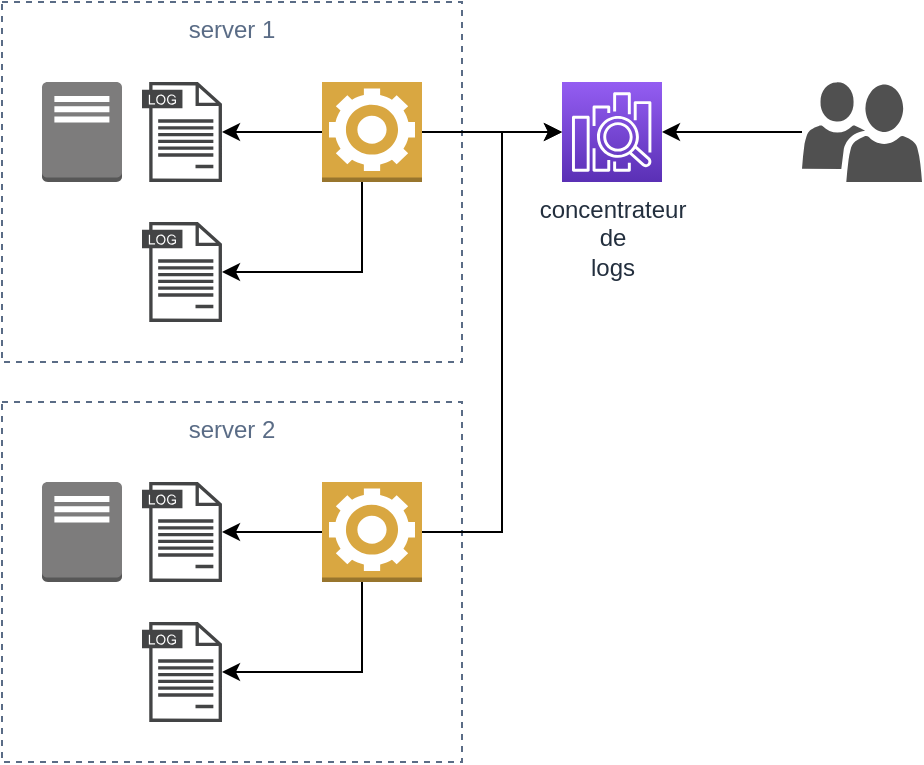 <mxfile version="12.6.5" type="device" pages="2"><diagram id="ccw_6uiwa0TcYFpVubD9" name="elk"><mxGraphModel dx="775" dy="444" grid="1" gridSize="10" guides="1" tooltips="1" connect="1" arrows="1" fold="1" page="1" pageScale="1" pageWidth="850" pageHeight="1100" math="0" shadow="0"><root><mxCell id="0"/><mxCell id="1" parent="0"/><mxCell id="3AIFg6YC33Pr3flEB5pM-5" value="server 1" style="fillColor=none;strokeColor=#5A6C86;dashed=1;verticalAlign=top;fontStyle=0;fontColor=#5A6C86;" vertex="1" parent="1"><mxGeometry x="40" y="80" width="230" height="180" as="geometry"/></mxCell><mxCell id="3AIFg6YC33Pr3flEB5pM-2" value="" style="pointerEvents=1;shadow=0;dashed=0;html=1;strokeColor=none;fillColor=#434445;aspect=fixed;labelPosition=center;verticalLabelPosition=bottom;verticalAlign=top;align=center;outlineConnect=0;shape=mxgraph.vvd.log_files;" vertex="1" parent="1"><mxGeometry x="110" y="120" width="40" height="50" as="geometry"/></mxCell><mxCell id="3AIFg6YC33Pr3flEB5pM-3" value="" style="outlineConnect=0;dashed=0;verticalLabelPosition=bottom;verticalAlign=top;align=center;html=1;shape=mxgraph.aws3.traditional_server;fillColor=#7D7C7C;gradientColor=none;" vertex="1" parent="1"><mxGeometry x="60" y="120" width="40" height="50" as="geometry"/></mxCell><mxCell id="3AIFg6YC33Pr3flEB5pM-7" value="" style="pointerEvents=1;shadow=0;dashed=0;html=1;strokeColor=none;fillColor=#434445;aspect=fixed;labelPosition=center;verticalLabelPosition=bottom;verticalAlign=top;align=center;outlineConnect=0;shape=mxgraph.vvd.log_files;" vertex="1" parent="1"><mxGeometry x="110" y="190" width="40" height="50" as="geometry"/></mxCell><mxCell id="3AIFg6YC33Pr3flEB5pM-8" value="concentrateur&lt;br&gt;de&lt;br&gt;logs" style="outlineConnect=0;fontColor=#232F3E;gradientColor=#945DF2;gradientDirection=north;fillColor=#5A30B5;strokeColor=#ffffff;dashed=0;verticalLabelPosition=bottom;verticalAlign=top;align=center;html=1;fontSize=12;fontStyle=0;aspect=fixed;shape=mxgraph.aws4.resourceIcon;resIcon=mxgraph.aws4.elasticsearch_service;" vertex="1" parent="1"><mxGeometry x="320" y="120" width="50" height="50" as="geometry"/></mxCell><mxCell id="3AIFg6YC33Pr3flEB5pM-10" style="edgeStyle=orthogonalEdgeStyle;rounded=0;orthogonalLoop=1;jettySize=auto;html=1;" edge="1" parent="1" source="3AIFg6YC33Pr3flEB5pM-9" target="3AIFg6YC33Pr3flEB5pM-2"><mxGeometry relative="1" as="geometry"/></mxCell><mxCell id="3AIFg6YC33Pr3flEB5pM-11" style="edgeStyle=orthogonalEdgeStyle;rounded=0;orthogonalLoop=1;jettySize=auto;html=1;" edge="1" parent="1" source="3AIFg6YC33Pr3flEB5pM-9" target="3AIFg6YC33Pr3flEB5pM-7"><mxGeometry relative="1" as="geometry"><Array as="points"><mxPoint x="220" y="215"/></Array></mxGeometry></mxCell><mxCell id="3AIFg6YC33Pr3flEB5pM-12" style="edgeStyle=orthogonalEdgeStyle;rounded=0;orthogonalLoop=1;jettySize=auto;html=1;" edge="1" parent="1" source="3AIFg6YC33Pr3flEB5pM-9" target="3AIFg6YC33Pr3flEB5pM-8"><mxGeometry relative="1" as="geometry"/></mxCell><mxCell id="3AIFg6YC33Pr3flEB5pM-9" value="" style="outlineConnect=0;dashed=0;verticalLabelPosition=bottom;verticalAlign=top;align=center;html=1;shape=mxgraph.aws3.worker;fillColor=#D9A741;gradientColor=none;" vertex="1" parent="1"><mxGeometry x="200" y="120" width="50" height="50" as="geometry"/></mxCell><mxCell id="3AIFg6YC33Pr3flEB5pM-18" style="edgeStyle=orthogonalEdgeStyle;rounded=0;orthogonalLoop=1;jettySize=auto;html=1;" edge="1" parent="1" source="3AIFg6YC33Pr3flEB5pM-17" target="3AIFg6YC33Pr3flEB5pM-8"><mxGeometry relative="1" as="geometry"/></mxCell><mxCell id="3AIFg6YC33Pr3flEB5pM-17" value="" style="pointerEvents=1;shadow=0;dashed=0;html=1;strokeColor=none;labelPosition=center;verticalLabelPosition=bottom;verticalAlign=top;align=center;fillColor=#505050;shape=mxgraph.mscae.intune.user_group" vertex="1" parent="1"><mxGeometry x="440" y="120" width="60" height="50" as="geometry"/></mxCell><mxCell id="3AIFg6YC33Pr3flEB5pM-19" value="server 2" style="fillColor=none;strokeColor=#5A6C86;dashed=1;verticalAlign=top;fontStyle=0;fontColor=#5A6C86;" vertex="1" parent="1"><mxGeometry x="40" y="280" width="230" height="180" as="geometry"/></mxCell><mxCell id="3AIFg6YC33Pr3flEB5pM-20" value="" style="pointerEvents=1;shadow=0;dashed=0;html=1;strokeColor=none;fillColor=#434445;aspect=fixed;labelPosition=center;verticalLabelPosition=bottom;verticalAlign=top;align=center;outlineConnect=0;shape=mxgraph.vvd.log_files;" vertex="1" parent="1"><mxGeometry x="110" y="320" width="40" height="50" as="geometry"/></mxCell><mxCell id="3AIFg6YC33Pr3flEB5pM-21" value="" style="outlineConnect=0;dashed=0;verticalLabelPosition=bottom;verticalAlign=top;align=center;html=1;shape=mxgraph.aws3.traditional_server;fillColor=#7D7C7C;gradientColor=none;" vertex="1" parent="1"><mxGeometry x="60" y="320" width="40" height="50" as="geometry"/></mxCell><mxCell id="3AIFg6YC33Pr3flEB5pM-22" value="" style="pointerEvents=1;shadow=0;dashed=0;html=1;strokeColor=none;fillColor=#434445;aspect=fixed;labelPosition=center;verticalLabelPosition=bottom;verticalAlign=top;align=center;outlineConnect=0;shape=mxgraph.vvd.log_files;" vertex="1" parent="1"><mxGeometry x="110" y="390" width="40" height="50" as="geometry"/></mxCell><mxCell id="3AIFg6YC33Pr3flEB5pM-23" style="edgeStyle=orthogonalEdgeStyle;rounded=0;orthogonalLoop=1;jettySize=auto;html=1;" edge="1" parent="1" source="3AIFg6YC33Pr3flEB5pM-25" target="3AIFg6YC33Pr3flEB5pM-20"><mxGeometry relative="1" as="geometry"/></mxCell><mxCell id="3AIFg6YC33Pr3flEB5pM-24" style="edgeStyle=orthogonalEdgeStyle;rounded=0;orthogonalLoop=1;jettySize=auto;html=1;" edge="1" parent="1" source="3AIFg6YC33Pr3flEB5pM-25" target="3AIFg6YC33Pr3flEB5pM-22"><mxGeometry relative="1" as="geometry"><Array as="points"><mxPoint x="220" y="415"/></Array></mxGeometry></mxCell><mxCell id="3AIFg6YC33Pr3flEB5pM-26" style="edgeStyle=orthogonalEdgeStyle;rounded=0;orthogonalLoop=1;jettySize=auto;html=1;" edge="1" parent="1" source="3AIFg6YC33Pr3flEB5pM-25" target="3AIFg6YC33Pr3flEB5pM-8"><mxGeometry relative="1" as="geometry"><Array as="points"><mxPoint x="290" y="345"/><mxPoint x="290" y="145"/></Array></mxGeometry></mxCell><mxCell id="3AIFg6YC33Pr3flEB5pM-25" value="" style="outlineConnect=0;dashed=0;verticalLabelPosition=bottom;verticalAlign=top;align=center;html=1;shape=mxgraph.aws3.worker;fillColor=#D9A741;gradientColor=none;" vertex="1" parent="1"><mxGeometry x="200" y="320" width="50" height="50" as="geometry"/></mxCell></root></mxGraphModel></diagram><diagram id="bL8FhdlCwTQHA1C7OWGw" name="prometheus"><mxGraphModel dx="1550" dy="888" grid="1" gridSize="10" guides="1" tooltips="1" connect="1" arrows="1" fold="1" page="1" pageScale="1" pageWidth="850" pageHeight="1100" math="0" shadow="0"><root><mxCell id="qqz8AgouBlbCdwgyz_U8-0"/><mxCell id="qqz8AgouBlbCdwgyz_U8-1" parent="qqz8AgouBlbCdwgyz_U8-0"/><mxCell id="Iw0FdYkbkN6y82CtOXMa-0" value="server 1" style="fillColor=none;strokeColor=#5A6C86;dashed=1;verticalAlign=top;fontStyle=0;fontColor=#5A6C86;" vertex="1" parent="qqz8AgouBlbCdwgyz_U8-1"><mxGeometry x="40" y="80" width="230" height="190" as="geometry"/></mxCell><mxCell id="Iw0FdYkbkN6y82CtOXMa-2" value="" style="outlineConnect=0;dashed=0;verticalLabelPosition=bottom;verticalAlign=top;align=center;html=1;shape=mxgraph.aws3.traditional_server;fillColor=#7D7C7C;gradientColor=none;" vertex="1" parent="qqz8AgouBlbCdwgyz_U8-1"><mxGeometry x="60" y="120" width="40" height="50" as="geometry"/></mxCell><mxCell id="Iw0FdYkbkN6y82CtOXMa-4" value="concentrateur&lt;br&gt;de&lt;br&gt;métriques" style="outlineConnect=0;fontColor=#232F3E;gradientColor=#945DF2;gradientDirection=north;fillColor=#5A30B5;strokeColor=#ffffff;dashed=0;verticalLabelPosition=bottom;verticalAlign=top;align=center;html=1;fontSize=12;fontStyle=0;aspect=fixed;shape=mxgraph.aws4.resourceIcon;resIcon=mxgraph.aws4.elasticsearch_service;" vertex="1" parent="qqz8AgouBlbCdwgyz_U8-1"><mxGeometry x="320" y="120" width="50" height="50" as="geometry"/></mxCell><mxCell id="Iw0FdYkbkN6y82CtOXMa-5" style="edgeStyle=orthogonalEdgeStyle;rounded=0;orthogonalLoop=1;jettySize=auto;html=1;" edge="1" parent="qqz8AgouBlbCdwgyz_U8-1" source="Iw0FdYkbkN6y82CtOXMa-8" target="Iw0FdYkbkN6y82CtOXMa-19"><mxGeometry relative="1" as="geometry"><mxPoint x="150" y="145" as="targetPoint"/></mxGeometry></mxCell><mxCell id="Iw0FdYkbkN6y82CtOXMa-6" style="edgeStyle=orthogonalEdgeStyle;rounded=0;orthogonalLoop=1;jettySize=auto;html=1;" edge="1" parent="qqz8AgouBlbCdwgyz_U8-1" source="Iw0FdYkbkN6y82CtOXMa-8" target="Iw0FdYkbkN6y82CtOXMa-20"><mxGeometry relative="1" as="geometry"><Array as="points"><mxPoint x="220" y="215"/></Array><mxPoint x="150" y="215" as="targetPoint"/></mxGeometry></mxCell><mxCell id="Iw0FdYkbkN6y82CtOXMa-7" style="edgeStyle=orthogonalEdgeStyle;rounded=0;orthogonalLoop=1;jettySize=auto;html=1;" edge="1" parent="qqz8AgouBlbCdwgyz_U8-1" source="Iw0FdYkbkN6y82CtOXMa-8" target="Iw0FdYkbkN6y82CtOXMa-4"><mxGeometry relative="1" as="geometry"/></mxCell><mxCell id="Iw0FdYkbkN6y82CtOXMa-8" value="" style="outlineConnect=0;dashed=0;verticalLabelPosition=bottom;verticalAlign=top;align=center;html=1;shape=mxgraph.aws3.worker;fillColor=#D9A741;gradientColor=none;" vertex="1" parent="qqz8AgouBlbCdwgyz_U8-1"><mxGeometry x="200" y="120" width="50" height="50" as="geometry"/></mxCell><mxCell id="Iw0FdYkbkN6y82CtOXMa-9" style="edgeStyle=orthogonalEdgeStyle;rounded=0;orthogonalLoop=1;jettySize=auto;html=1;" edge="1" parent="qqz8AgouBlbCdwgyz_U8-1" source="Iw0FdYkbkN6y82CtOXMa-10" target="Iw0FdYkbkN6y82CtOXMa-4"><mxGeometry relative="1" as="geometry"/></mxCell><mxCell id="Iw0FdYkbkN6y82CtOXMa-10" value="" style="pointerEvents=1;shadow=0;dashed=0;html=1;strokeColor=none;labelPosition=center;verticalLabelPosition=bottom;verticalAlign=top;align=center;fillColor=#505050;shape=mxgraph.mscae.intune.user_group" vertex="1" parent="qqz8AgouBlbCdwgyz_U8-1"><mxGeometry x="440" y="120" width="60" height="50" as="geometry"/></mxCell><mxCell id="Iw0FdYkbkN6y82CtOXMa-17" style="edgeStyle=orthogonalEdgeStyle;rounded=0;orthogonalLoop=1;jettySize=auto;html=1;exitX=1;exitY=0.5;exitDx=0;exitDy=0;exitPerimeter=0;" edge="1" parent="qqz8AgouBlbCdwgyz_U8-1" source="Iw0FdYkbkN6y82CtOXMa-25" target="Iw0FdYkbkN6y82CtOXMa-4"><mxGeometry relative="1" as="geometry"><Array as="points"><mxPoint x="290" y="355"/><mxPoint x="290" y="145"/></Array><mxPoint x="250" y="345" as="sourcePoint"/></mxGeometry></mxCell><mxCell id="Iw0FdYkbkN6y82CtOXMa-19" value="api" style="outlineConnect=0;dashed=0;verticalLabelPosition=bottom;verticalAlign=top;align=center;html=1;shape=mxgraph.aws3.instance;fillColor=#F58534;gradientColor=none;" vertex="1" parent="qqz8AgouBlbCdwgyz_U8-1"><mxGeometry x="110" y="120" width="50" height="50" as="geometry"/></mxCell><mxCell id="Iw0FdYkbkN6y82CtOXMa-20" value="api" style="outlineConnect=0;dashed=0;verticalLabelPosition=bottom;verticalAlign=top;align=center;html=1;shape=mxgraph.aws3.instance;fillColor=#F58534;gradientColor=none;" vertex="1" parent="qqz8AgouBlbCdwgyz_U8-1"><mxGeometry x="110" y="190" width="50" height="50" as="geometry"/></mxCell><mxCell id="Iw0FdYkbkN6y82CtOXMa-21" value="server 2" style="fillColor=none;strokeColor=#5A6C86;dashed=1;verticalAlign=top;fontStyle=0;fontColor=#5A6C86;" vertex="1" parent="qqz8AgouBlbCdwgyz_U8-1"><mxGeometry x="40" y="290" width="230" height="190" as="geometry"/></mxCell><mxCell id="Iw0FdYkbkN6y82CtOXMa-22" value="" style="outlineConnect=0;dashed=0;verticalLabelPosition=bottom;verticalAlign=top;align=center;html=1;shape=mxgraph.aws3.traditional_server;fillColor=#7D7C7C;gradientColor=none;" vertex="1" parent="qqz8AgouBlbCdwgyz_U8-1"><mxGeometry x="60" y="330" width="40" height="50" as="geometry"/></mxCell><mxCell id="Iw0FdYkbkN6y82CtOXMa-23" style="edgeStyle=orthogonalEdgeStyle;rounded=0;orthogonalLoop=1;jettySize=auto;html=1;" edge="1" parent="qqz8AgouBlbCdwgyz_U8-1" source="Iw0FdYkbkN6y82CtOXMa-25" target="Iw0FdYkbkN6y82CtOXMa-26"><mxGeometry relative="1" as="geometry"><mxPoint x="150" y="355" as="targetPoint"/></mxGeometry></mxCell><mxCell id="Iw0FdYkbkN6y82CtOXMa-24" style="edgeStyle=orthogonalEdgeStyle;rounded=0;orthogonalLoop=1;jettySize=auto;html=1;" edge="1" parent="qqz8AgouBlbCdwgyz_U8-1" source="Iw0FdYkbkN6y82CtOXMa-25" target="Iw0FdYkbkN6y82CtOXMa-27"><mxGeometry relative="1" as="geometry"><Array as="points"><mxPoint x="220" y="425"/></Array><mxPoint x="150" y="425" as="targetPoint"/></mxGeometry></mxCell><mxCell id="Iw0FdYkbkN6y82CtOXMa-25" value="" style="outlineConnect=0;dashed=0;verticalLabelPosition=bottom;verticalAlign=top;align=center;html=1;shape=mxgraph.aws3.worker;fillColor=#D9A741;gradientColor=none;" vertex="1" parent="qqz8AgouBlbCdwgyz_U8-1"><mxGeometry x="200" y="330" width="50" height="50" as="geometry"/></mxCell><mxCell id="Iw0FdYkbkN6y82CtOXMa-26" value="api" style="outlineConnect=0;dashed=0;verticalLabelPosition=bottom;verticalAlign=top;align=center;html=1;shape=mxgraph.aws3.instance;fillColor=#F58534;gradientColor=none;" vertex="1" parent="qqz8AgouBlbCdwgyz_U8-1"><mxGeometry x="110" y="330" width="50" height="50" as="geometry"/></mxCell><mxCell id="Iw0FdYkbkN6y82CtOXMa-27" value="api" style="outlineConnect=0;dashed=0;verticalLabelPosition=bottom;verticalAlign=top;align=center;html=1;shape=mxgraph.aws3.instance;fillColor=#F58534;gradientColor=none;" vertex="1" parent="qqz8AgouBlbCdwgyz_U8-1"><mxGeometry x="110" y="400" width="50" height="50" as="geometry"/></mxCell></root></mxGraphModel></diagram></mxfile>